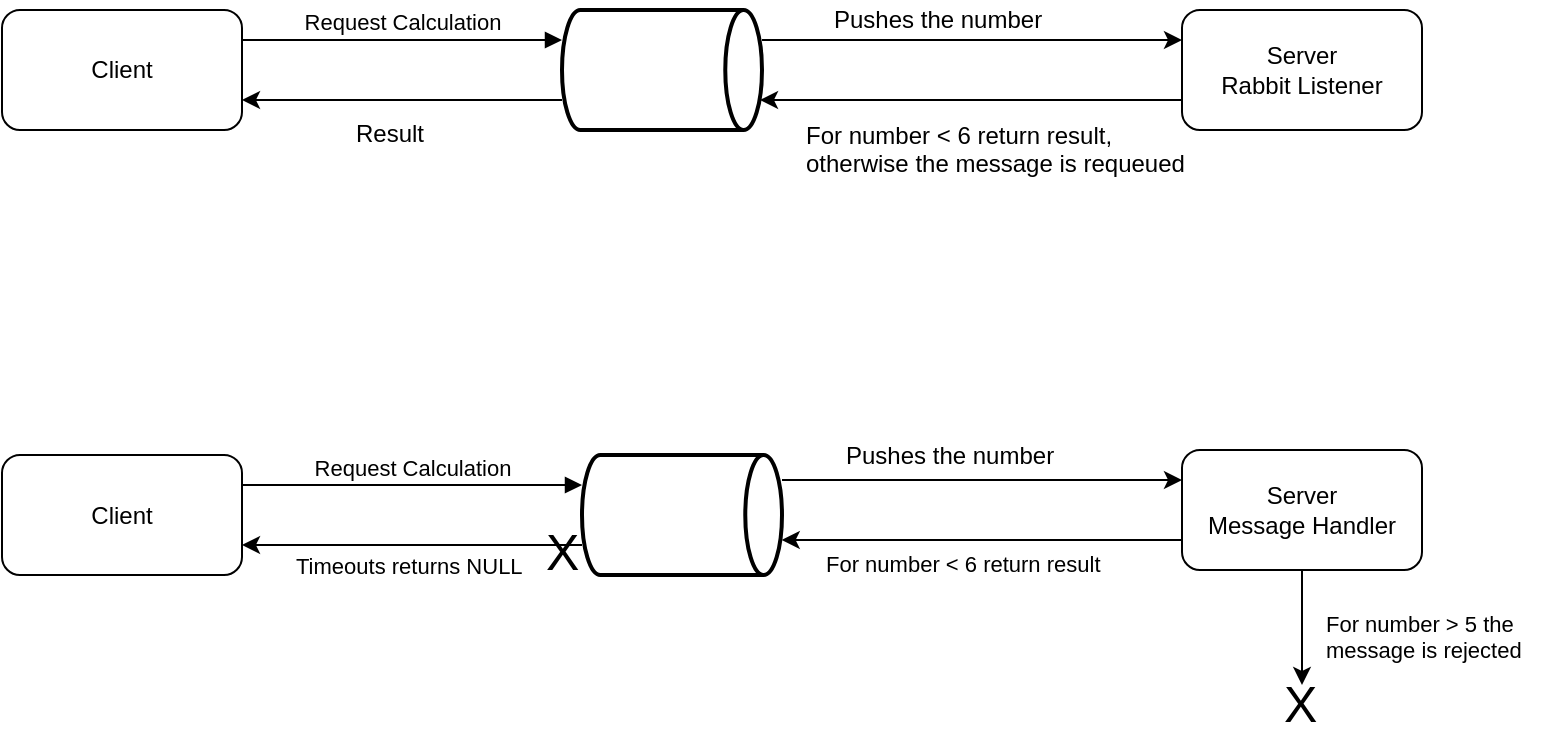 <mxfile version="10.7.2" type="device"><diagram id="87P5ArUrB7vLbfYdhzZZ" name="Page-1"><mxGraphModel dx="799" dy="529" grid="1" gridSize="10" guides="1" tooltips="1" connect="1" arrows="1" fold="1" page="1" pageScale="1" pageWidth="1654" pageHeight="1169" math="0" shadow="0"><root><mxCell id="0"/><mxCell id="1" parent="0"/><mxCell id="gG0fDmjlzKQMdj2stEww-1" value="Client" style="rounded=1;whiteSpace=wrap;html=1;" vertex="1" parent="1"><mxGeometry x="150" y="210" width="120" height="60" as="geometry"/></mxCell><mxCell id="gG0fDmjlzKQMdj2stEww-2" value="Request Calculation" style="html=1;verticalAlign=bottom;endArrow=block;exitX=1;exitY=0.25;exitDx=0;exitDy=0;entryX=0;entryY=0.25;entryDx=0;entryDy=0;entryPerimeter=0;" edge="1" parent="1" source="gG0fDmjlzKQMdj2stEww-1" target="gG0fDmjlzKQMdj2stEww-5"><mxGeometry width="80" relative="1" as="geometry"><mxPoint x="300" y="210" as="sourcePoint"/><mxPoint x="380" y="210" as="targetPoint"/></mxGeometry></mxCell><mxCell id="gG0fDmjlzKQMdj2stEww-7" style="edgeStyle=orthogonalEdgeStyle;rounded=0;orthogonalLoop=1;jettySize=auto;html=1;entryX=0;entryY=0.25;entryDx=0;entryDy=0;" edge="1" parent="1" source="gG0fDmjlzKQMdj2stEww-5" target="gG0fDmjlzKQMdj2stEww-6"><mxGeometry relative="1" as="geometry"><Array as="points"><mxPoint x="560" y="225"/><mxPoint x="560" y="225"/></Array></mxGeometry></mxCell><mxCell id="gG0fDmjlzKQMdj2stEww-13" style="edgeStyle=orthogonalEdgeStyle;rounded=0;orthogonalLoop=1;jettySize=auto;html=1;entryX=1;entryY=0.75;entryDx=0;entryDy=0;" edge="1" parent="1" source="gG0fDmjlzKQMdj2stEww-5" target="gG0fDmjlzKQMdj2stEww-1"><mxGeometry relative="1" as="geometry"><Array as="points"><mxPoint x="390" y="255"/><mxPoint x="390" y="255"/></Array></mxGeometry></mxCell><mxCell id="gG0fDmjlzKQMdj2stEww-5" value="" style="strokeWidth=2;html=1;shape=mxgraph.flowchart.direct_data;whiteSpace=wrap;" vertex="1" parent="1"><mxGeometry x="430" y="210" width="100" height="60" as="geometry"/></mxCell><mxCell id="gG0fDmjlzKQMdj2stEww-11" style="rounded=0;orthogonalLoop=1;jettySize=auto;html=1;exitX=0;exitY=0.75;exitDx=0;exitDy=0;" edge="1" parent="1" source="gG0fDmjlzKQMdj2stEww-6"><mxGeometry relative="1" as="geometry"><mxPoint x="719" y="255" as="sourcePoint"/><mxPoint x="529" y="255" as="targetPoint"/></mxGeometry></mxCell><mxCell id="gG0fDmjlzKQMdj2stEww-6" value="Server&lt;br&gt;Rabbit Listener&lt;br&gt;" style="rounded=1;whiteSpace=wrap;html=1;" vertex="1" parent="1"><mxGeometry x="740" y="210" width="120" height="60" as="geometry"/></mxCell><mxCell id="gG0fDmjlzKQMdj2stEww-8" value="Pushes the number" style="text;html=1;resizable=0;points=[];autosize=1;align=left;verticalAlign=top;spacingTop=-4;" vertex="1" parent="1"><mxGeometry x="564" y="205" width="120" height="20" as="geometry"/></mxCell><mxCell id="gG0fDmjlzKQMdj2stEww-12" value="For number &amp;lt; 6 return result,&lt;br&gt;otherwise the message is requeued&lt;br&gt;" style="text;html=1;resizable=0;points=[];autosize=1;align=left;verticalAlign=top;spacingTop=-4;" vertex="1" parent="1"><mxGeometry x="550" y="263" width="200" height="30" as="geometry"/></mxCell><mxCell id="gG0fDmjlzKQMdj2stEww-14" value="Result" style="text;html=1;resizable=0;points=[];autosize=1;align=left;verticalAlign=top;spacingTop=-4;" vertex="1" parent="1"><mxGeometry x="325" y="262" width="50" height="20" as="geometry"/></mxCell><mxCell id="gG0fDmjlzKQMdj2stEww-15" value="Client" style="rounded=1;whiteSpace=wrap;html=1;" vertex="1" parent="1"><mxGeometry x="150" y="432.5" width="120" height="60" as="geometry"/></mxCell><mxCell id="gG0fDmjlzKQMdj2stEww-16" value="Request Calculation" style="html=1;verticalAlign=bottom;endArrow=block;exitX=1;exitY=0.25;exitDx=0;exitDy=0;entryX=0;entryY=0.25;entryDx=0;entryDy=0;entryPerimeter=0;" edge="1" parent="1" source="gG0fDmjlzKQMdj2stEww-15" target="gG0fDmjlzKQMdj2stEww-19"><mxGeometry width="80" relative="1" as="geometry"><mxPoint x="310" y="432.5" as="sourcePoint"/><mxPoint x="390" y="432.5" as="targetPoint"/></mxGeometry></mxCell><mxCell id="gG0fDmjlzKQMdj2stEww-17" style="edgeStyle=orthogonalEdgeStyle;rounded=0;orthogonalLoop=1;jettySize=auto;html=1;entryX=0;entryY=0.25;entryDx=0;entryDy=0;" edge="1" parent="1" source="gG0fDmjlzKQMdj2stEww-19" target="gG0fDmjlzKQMdj2stEww-21"><mxGeometry relative="1" as="geometry"><Array as="points"><mxPoint x="610" y="445"/><mxPoint x="610" y="445"/></Array><mxPoint x="700" y="410" as="targetPoint"/></mxGeometry></mxCell><mxCell id="gG0fDmjlzKQMdj2stEww-18" style="edgeStyle=orthogonalEdgeStyle;rounded=0;orthogonalLoop=1;jettySize=auto;html=1;entryX=1;entryY=0.75;entryDx=0;entryDy=0;" edge="1" parent="1" source="gG0fDmjlzKQMdj2stEww-19" target="gG0fDmjlzKQMdj2stEww-15"><mxGeometry relative="1" as="geometry"><Array as="points"><mxPoint x="400" y="477.5"/><mxPoint x="400" y="477.5"/></Array></mxGeometry></mxCell><mxCell id="gG0fDmjlzKQMdj2stEww-19" value="" style="strokeWidth=2;html=1;shape=mxgraph.flowchart.direct_data;whiteSpace=wrap;" vertex="1" parent="1"><mxGeometry x="440" y="432.5" width="100" height="60" as="geometry"/></mxCell><mxCell id="gG0fDmjlzKQMdj2stEww-36" style="edgeStyle=none;rounded=0;orthogonalLoop=1;jettySize=auto;html=1;fontSize=11;" edge="1" parent="1" source="gG0fDmjlzKQMdj2stEww-21"><mxGeometry relative="1" as="geometry"><mxPoint x="800" y="547.5" as="targetPoint"/></mxGeometry></mxCell><mxCell id="gG0fDmjlzKQMdj2stEww-21" value="Server&lt;br&gt;Message Handler&lt;br&gt;" style="rounded=1;whiteSpace=wrap;html=1;" vertex="1" parent="1"><mxGeometry x="740" y="430" width="120" height="60" as="geometry"/></mxCell><mxCell id="gG0fDmjlzKQMdj2stEww-22" value="Pushes the number" style="text;html=1;resizable=0;points=[];autosize=1;align=left;verticalAlign=top;spacingTop=-4;" vertex="1" parent="1"><mxGeometry x="570" y="422.5" width="120" height="20" as="geometry"/></mxCell><mxCell id="gG0fDmjlzKQMdj2stEww-27" value="X" style="text;html=1;resizable=0;points=[];autosize=1;align=left;verticalAlign=top;spacingTop=-4;strokeWidth=10;fontSize=25;" vertex="1" parent="1"><mxGeometry x="789" y="538.5" width="20" height="20" as="geometry"/></mxCell><mxCell id="gG0fDmjlzKQMdj2stEww-29" value="For number &amp;gt; 5 the&lt;br&gt;message is rejected" style="text;html=1;resizable=0;points=[];autosize=1;align=left;verticalAlign=top;spacingTop=-4;fontSize=11;" vertex="1" parent="1"><mxGeometry x="810" y="507.5" width="110" height="30" as="geometry"/></mxCell><mxCell id="gG0fDmjlzKQMdj2stEww-30" value="X" style="text;html=1;resizable=0;points=[];autosize=1;align=left;verticalAlign=top;spacingTop=-4;strokeWidth=10;fontSize=25;" vertex="1" parent="1"><mxGeometry x="420" y="462.5" width="20" height="20" as="geometry"/></mxCell><mxCell id="gG0fDmjlzKQMdj2stEww-31" value="Timeouts returns NULL" style="text;html=1;resizable=0;points=[];autosize=1;align=left;verticalAlign=top;spacingTop=-4;fontSize=11;" vertex="1" parent="1"><mxGeometry x="295" y="478.5" width="130" height="10" as="geometry"/></mxCell><mxCell id="gG0fDmjlzKQMdj2stEww-33" style="edgeStyle=orthogonalEdgeStyle;rounded=0;orthogonalLoop=1;jettySize=auto;html=1;entryX=1;entryY=0.775;entryDx=0;entryDy=0;entryPerimeter=0;exitX=0;exitY=0.75;exitDx=0;exitDy=0;" edge="1" parent="1" source="gG0fDmjlzKQMdj2stEww-21"><mxGeometry relative="1" as="geometry"><Array as="points"/><mxPoint x="730" y="475" as="sourcePoint"/><mxPoint x="539.857" y="475" as="targetPoint"/></mxGeometry></mxCell><mxCell id="gG0fDmjlzKQMdj2stEww-34" value="For number &amp;lt; 6 return result" style="text;html=1;resizable=0;points=[];autosize=1;align=left;verticalAlign=top;spacingTop=-4;fontSize=11;" vertex="1" parent="1"><mxGeometry x="560" y="477.5" width="150" height="10" as="geometry"/></mxCell></root></mxGraphModel></diagram></mxfile>